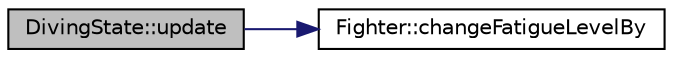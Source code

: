 digraph "DivingState::update"
{
  edge [fontname="Helvetica",fontsize="10",labelfontname="Helvetica",labelfontsize="10"];
  node [fontname="Helvetica",fontsize="10",shape=record];
  rankdir="LR";
  Node1 [label="DivingState::update",height=0.2,width=0.4,color="black", fillcolor="grey75", style="filled", fontcolor="black"];
  Node1 -> Node2 [color="midnightblue",fontsize="10",style="solid",fontname="Helvetica"];
  Node2 [label="Fighter::changeFatigueLevelBy",height=0.2,width=0.4,color="black", fillcolor="white", style="filled",URL="$classFighter.html#aa9c08ec29097e326eab0ffd69db18b9c"];
}
